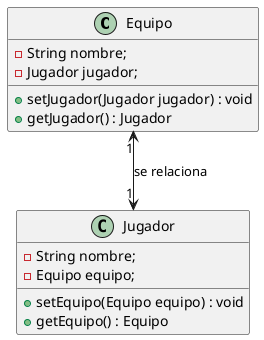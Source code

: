 @startuml
Class Equipo{
    - String nombre;
    - Jugador jugador;

    + setJugador(Jugador jugador) : void
    + getJugador() : Jugador
}

Class Jugador{
    - String nombre;
    - Equipo equipo;

     + setEquipo(Equipo equipo) : void
     + getEquipo() : Equipo
}

Equipo "1" <--> "1" Jugador : se relaciona
@enduml
